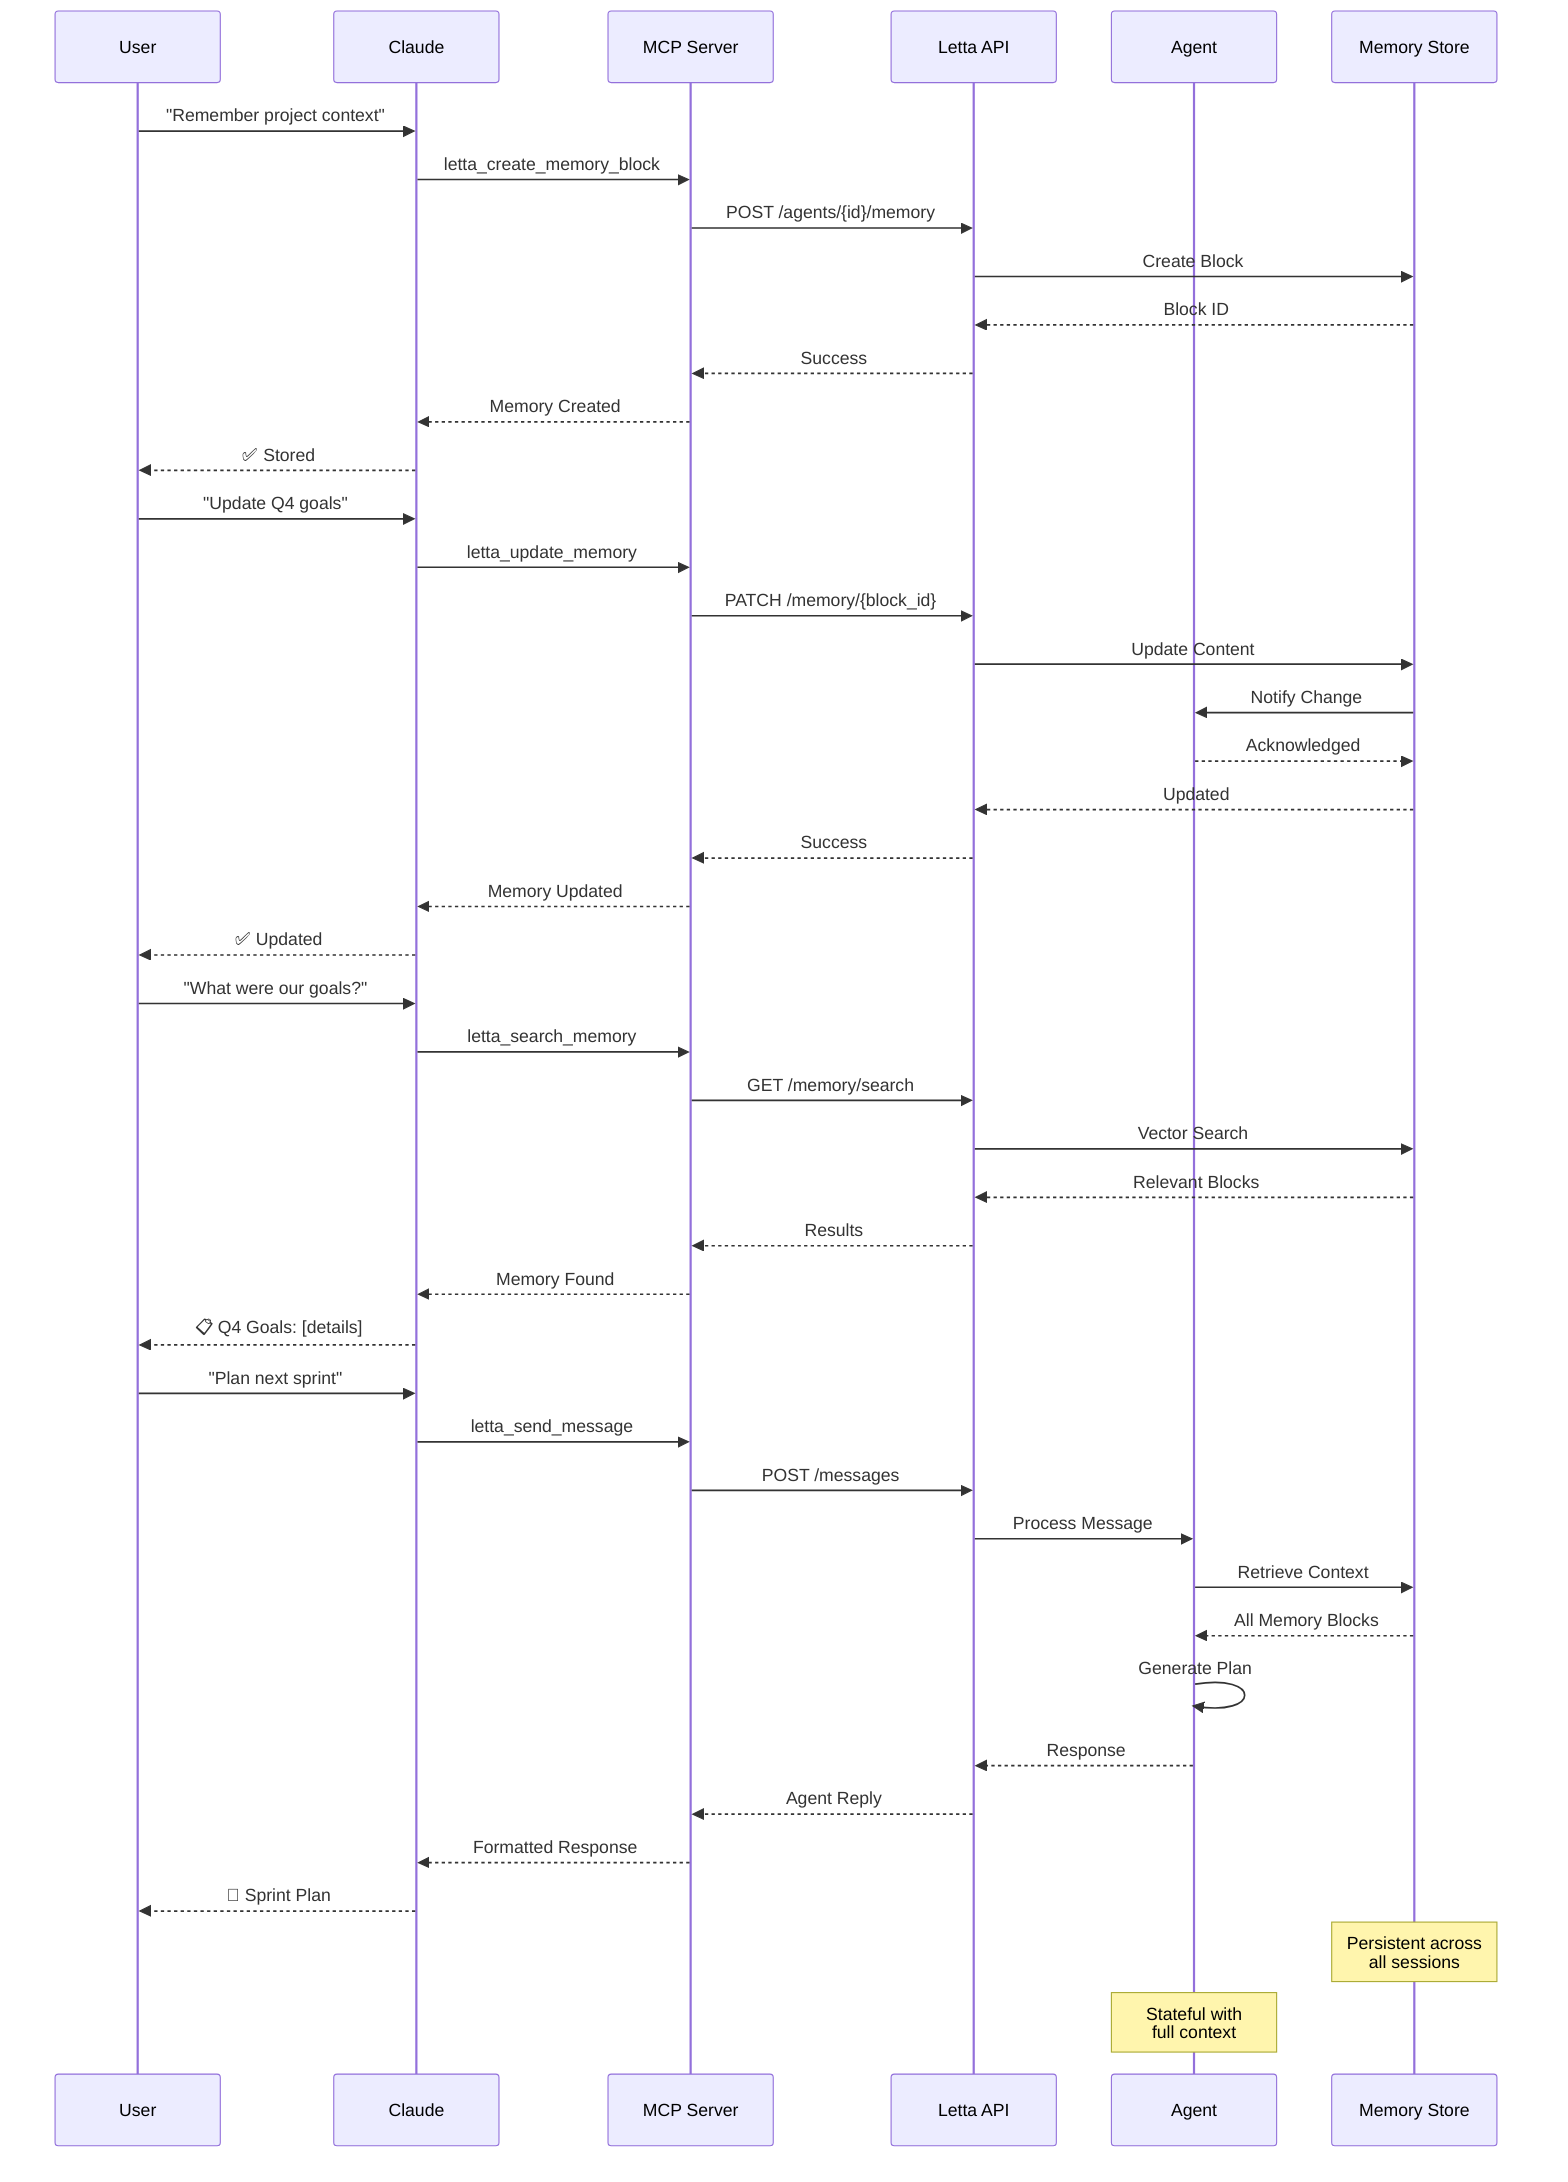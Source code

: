 sequenceDiagram
    participant U as User
    participant C as Claude
    participant MCP as MCP Server
    participant API as Letta API
    participant A as Agent
    participant M as Memory Store
    
    %% Create Memory Block
    U->>C: "Remember project context"
    C->>MCP: letta_create_memory_block
    MCP->>API: POST /agents/{id}/memory
    API->>M: Create Block
    M-->>API: Block ID
    API-->>MCP: Success
    MCP-->>C: Memory Created
    C-->>U: ✅ Stored
    
    %% Update Memory
    U->>C: "Update Q4 goals"
    C->>MCP: letta_update_memory
    MCP->>API: PATCH /memory/{block_id}
    API->>M: Update Content
    M->>A: Notify Change
    A-->>M: Acknowledged
    M-->>API: Updated
    API-->>MCP: Success
    MCP-->>C: Memory Updated
    C-->>U: ✅ Updated
    
    %% Search Memory
    U->>C: "What were our goals?"
    C->>MCP: letta_search_memory
    MCP->>API: GET /memory/search
    API->>M: Vector Search
    M-->>API: Relevant Blocks
    API-->>MCP: Results
    MCP-->>C: Memory Found
    C-->>U: 📋 Q4 Goals: [details]
    
    %% Agent Uses Memory
    U->>C: "Plan next sprint"
    C->>MCP: letta_send_message
    MCP->>API: POST /messages
    API->>A: Process Message
    A->>M: Retrieve Context
    M-->>A: All Memory Blocks
    A->>A: Generate Plan
    A-->>API: Response
    API-->>MCP: Agent Reply
    MCP-->>C: Formatted Response
    C-->>U: 📅 Sprint Plan
    
    Note over M: Persistent across<br/>all sessions
    Note over A: Stateful with<br/>full context